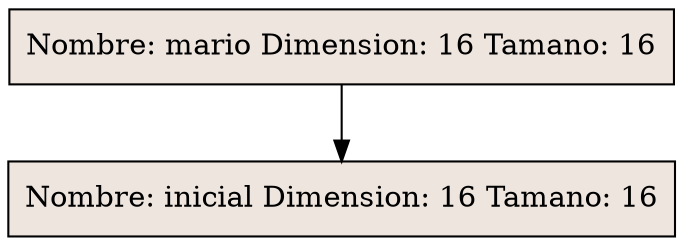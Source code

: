 digraph inorden {
inicial[shape=record, style=filled, fillcolor=seashell2,label="Nombre: inicial Dimension: 16 Tamano: 16"];
mario[shape=record, style=filled, fillcolor=seashell2,label="Nombre: mario Dimension: 16 Tamano: 16"];
mario -> inicial;
 }
